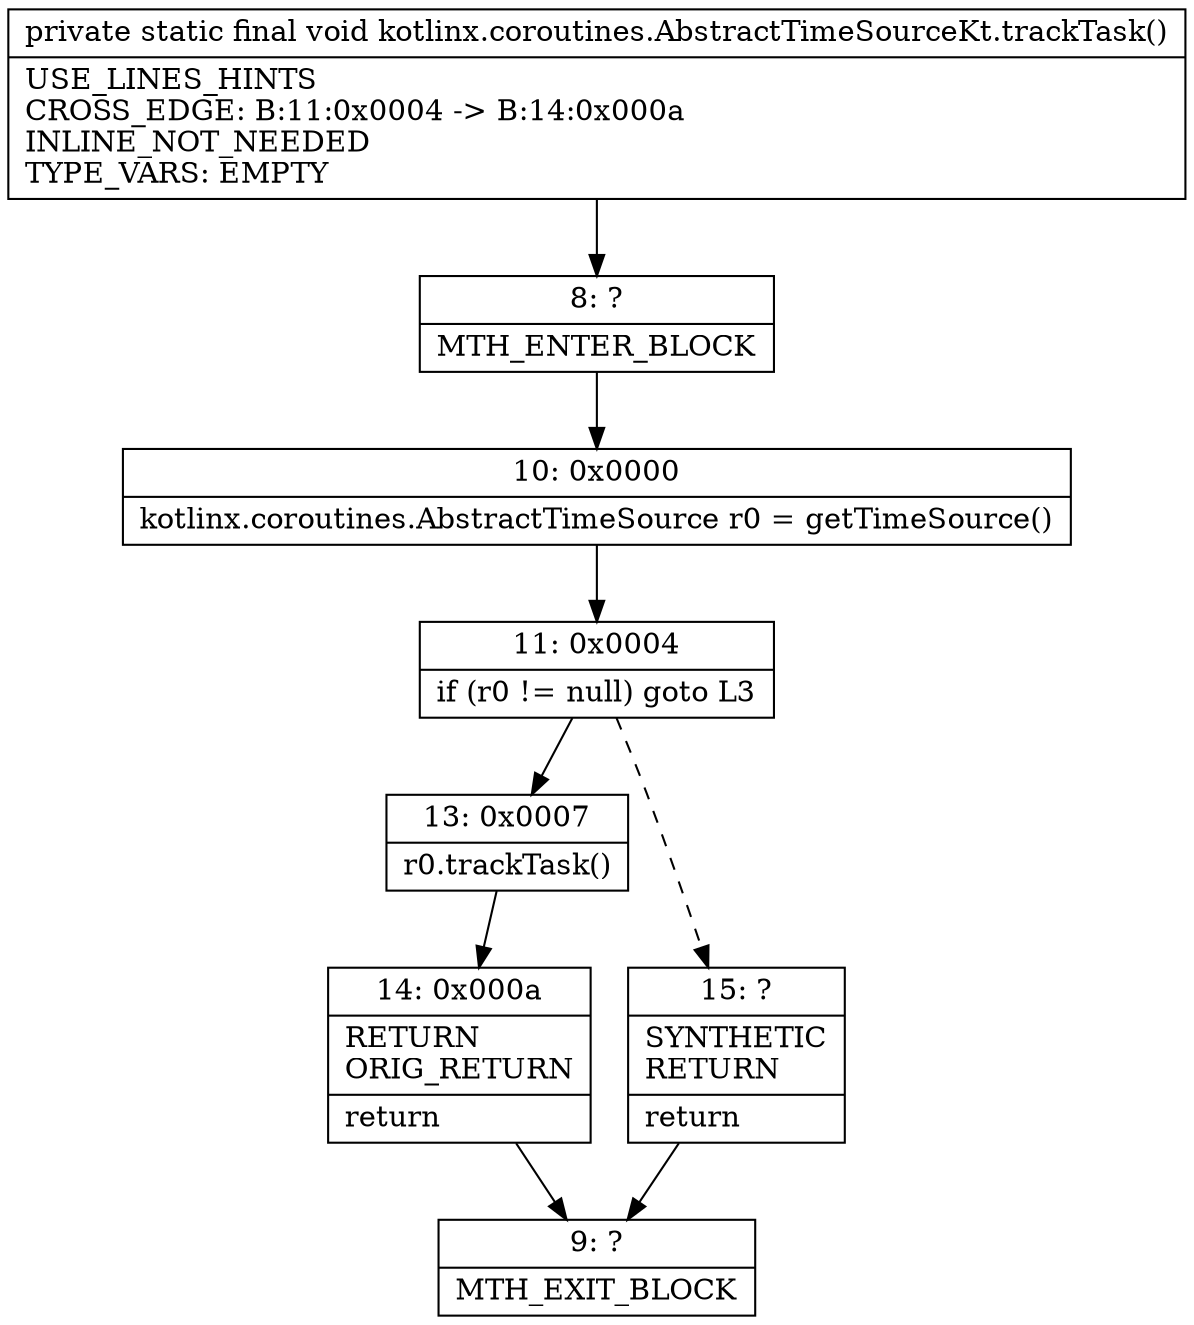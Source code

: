 digraph "CFG forkotlinx.coroutines.AbstractTimeSourceKt.trackTask()V" {
Node_8 [shape=record,label="{8\:\ ?|MTH_ENTER_BLOCK\l}"];
Node_10 [shape=record,label="{10\:\ 0x0000|kotlinx.coroutines.AbstractTimeSource r0 = getTimeSource()\l}"];
Node_11 [shape=record,label="{11\:\ 0x0004|if (r0 != null) goto L3\l}"];
Node_13 [shape=record,label="{13\:\ 0x0007|r0.trackTask()\l}"];
Node_14 [shape=record,label="{14\:\ 0x000a|RETURN\lORIG_RETURN\l|return\l}"];
Node_9 [shape=record,label="{9\:\ ?|MTH_EXIT_BLOCK\l}"];
Node_15 [shape=record,label="{15\:\ ?|SYNTHETIC\lRETURN\l|return\l}"];
MethodNode[shape=record,label="{private static final void kotlinx.coroutines.AbstractTimeSourceKt.trackTask()  | USE_LINES_HINTS\lCROSS_EDGE: B:11:0x0004 \-\> B:14:0x000a\lINLINE_NOT_NEEDED\lTYPE_VARS: EMPTY\l}"];
MethodNode -> Node_8;Node_8 -> Node_10;
Node_10 -> Node_11;
Node_11 -> Node_13;
Node_11 -> Node_15[style=dashed];
Node_13 -> Node_14;
Node_14 -> Node_9;
Node_15 -> Node_9;
}

